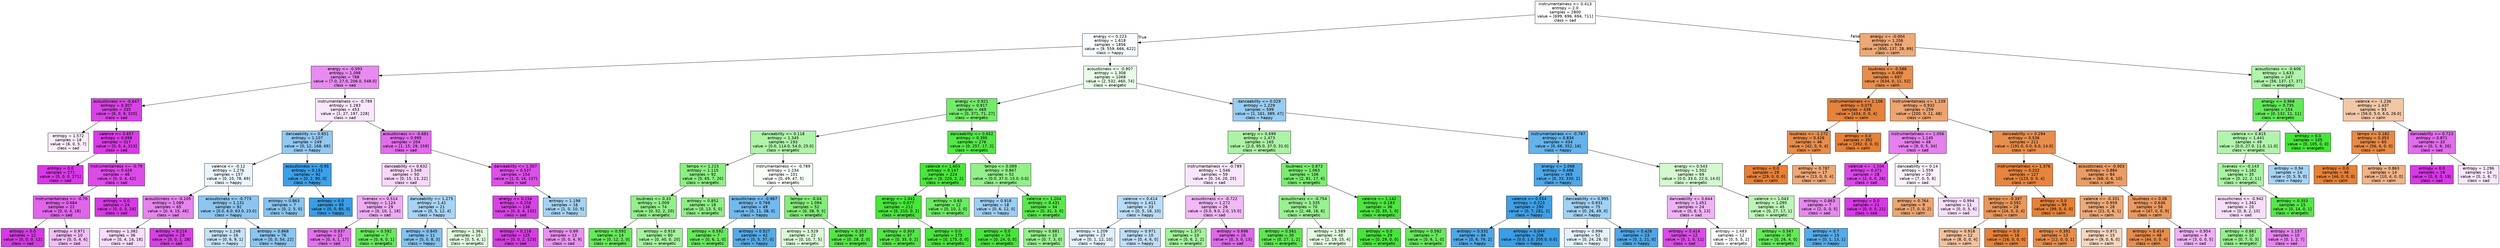 digraph Tree {
node [shape=box, style="filled", color="black", fontname="helvetica"] ;
edge [fontname="helvetica"] ;
0 [label="instrumentalness <= 0.413\nentropy = 2.0\nsamples = 2800\nvalue = [699, 696, 694, 711]\nclass = sad", fillcolor="#fffeff"] ;
1 [label="energy <= 0.223\nentropy = 1.618\nsamples = 1856\nvalue = [9, 559, 666, 622]\nclass = happy", fillcolor="#f8fcfe"] ;
0 -> 1 [labeldistance=2.5, labelangle=45, headlabel="True"] ;
2 [label="energy <= -0.593\nentropy = 1.098\nsamples = 788\nvalue = [7.0, 27.0, 206.0, 548.0]\nclass = sad", fillcolor="#e78bf0"] ;
1 -> 2 ;
3 [label="acousticness <= -0.647\nentropy = 0.307\nsamples = 335\nvalue = [6, 0, 9, 320]\nclass = sad", fillcolor="#d942e6"] ;
2 -> 3 ;
4 [label="entropy = 1.572\nsamples = 18\nvalue = [6, 0, 5, 7]\nclass = sad", fillcolor="#fceefd"] ;
3 -> 4 ;
5 [label="valence <= 0.657\nentropy = 0.098\nsamples = 317\nvalue = [0, 0, 4, 313]\nclass = sad", fillcolor="#d83ce5"] ;
3 -> 5 ;
6 [label="entropy = 0.0\nsamples = 271\nvalue = [0, 0, 0, 271]\nclass = sad", fillcolor="#d739e5"] ;
5 -> 6 ;
7 [label="instrumentalness <= -0.79\nentropy = 0.426\nsamples = 46\nvalue = [0, 0, 4, 42]\nclass = sad", fillcolor="#db4ce7"] ;
5 -> 7 ;
8 [label="instrumentalness <= -0.79\nentropy = 0.684\nsamples = 22\nvalue = [0, 0, 4, 18]\nclass = sad", fillcolor="#e065eb"] ;
7 -> 8 ;
9 [label="entropy = 0.0\nsamples = 12\nvalue = [0, 0, 0, 12]\nclass = sad", fillcolor="#d739e5"] ;
8 -> 9 ;
10 [label="entropy = 0.971\nsamples = 10\nvalue = [0, 0, 4, 6]\nclass = sad", fillcolor="#f2bdf6"] ;
8 -> 10 ;
11 [label="entropy = 0.0\nsamples = 24\nvalue = [0, 0, 0, 24]\nclass = sad", fillcolor="#d739e5"] ;
7 -> 11 ;
12 [label="instrumentalness <= -0.789\nentropy = 1.283\nsamples = 453\nvalue = [1, 27, 197, 228]\nclass = sad", fillcolor="#fae7fc"] ;
2 -> 12 ;
13 [label="danceability <= 0.851\nentropy = 1.107\nsamples = 249\nvalue = [0, 12, 168, 69]\nclass = happy", fillcolor="#92c9f1"] ;
12 -> 13 ;
14 [label="valence <= -0.12\nentropy = 1.276\nsamples = 157\nvalue = [0, 10, 78, 69]\nclass = happy", fillcolor="#ebf5fc"] ;
13 -> 14 ;
15 [label="acousticness <= -0.105\nentropy = 1.089\nsamples = 65\nvalue = [0, 4, 15, 46]\nclass = sad", fillcolor="#e684ef"] ;
14 -> 15 ;
16 [label="entropy = 1.382\nsamples = 36\nvalue = [0, 4, 14, 18]\nclass = sad", fillcolor="#f8dbfa"] ;
15 -> 16 ;
17 [label="entropy = 0.216\nsamples = 29\nvalue = [0, 0, 1, 28]\nclass = sad", fillcolor="#d840e6"] ;
15 -> 17 ;
18 [label="acousticness <= -0.773\nentropy = 1.131\nsamples = 92\nvalue = [0.0, 6.0, 63.0, 23.0]\nclass = happy", fillcolor="#8cc6f0"] ;
14 -> 18 ;
19 [label="entropy = 1.248\nsamples = 16\nvalue = [0, 6, 9, 1]\nclass = happy", fillcolor="#c4e2f7"] ;
18 -> 19 ;
20 [label="entropy = 0.868\nsamples = 76\nvalue = [0, 0, 54, 22]\nclass = happy", fillcolor="#8ac5f0"] ;
18 -> 20 ;
21 [label="acousticness <= -0.95\nentropy = 0.151\nsamples = 92\nvalue = [0, 2, 90, 0]\nclass = happy", fillcolor="#3d9fe6"] ;
13 -> 21 ;
22 [label="entropy = 0.863\nsamples = 7\nvalue = [0, 2, 5, 0]\nclass = happy", fillcolor="#88c4ef"] ;
21 -> 22 ;
23 [label="entropy = 0.0\nsamples = 85\nvalue = [0, 0, 85, 0]\nclass = happy", fillcolor="#399de5"] ;
21 -> 23 ;
24 [label="acousticness <= -0.681\nentropy = 0.995\nsamples = 204\nvalue = [1, 15, 29, 159]\nclass = sad", fillcolor="#e16cec"] ;
12 -> 24 ;
25 [label="danceability <= 0.632\nentropy = 1.548\nsamples = 50\nvalue = [0, 15, 13, 22]\nclass = sad", fillcolor="#f7d7fa"] ;
24 -> 25 ;
26 [label="liveness <= 0.514\nentropy = 1.124\nsamples = 29\nvalue = [0, 10, 1, 18]\nclass = sad", fillcolor="#eeacf4"] ;
25 -> 26 ;
27 [label="entropy = 0.937\nsamples = 22\nvalue = [0, 4, 1, 17]\nclass = sad", fillcolor="#e270ec"] ;
26 -> 27 ;
28 [label="entropy = 0.592\nsamples = 7\nvalue = [0, 6, 0, 1]\nclass = energetic", fillcolor="#66e95a"] ;
26 -> 28 ;
29 [label="danceability <= 1.275\nentropy = 1.41\nsamples = 21\nvalue = [0, 5, 12, 4]\nclass = happy", fillcolor="#a8d4f4"] ;
25 -> 29 ;
30 [label="entropy = 0.845\nsamples = 11\nvalue = [0, 0, 8, 3]\nclass = happy", fillcolor="#83c2ef"] ;
29 -> 30 ;
31 [label="entropy = 1.361\nsamples = 10\nvalue = [0, 5, 4, 1]\nclass = energetic", fillcolor="#e0fbde"] ;
29 -> 31 ;
32 [label="danceability <= 1.307\nentropy = 0.537\nsamples = 154\nvalue = [1, 0, 16, 137]\nclass = sad", fillcolor="#dc51e8"] ;
24 -> 32 ;
33 [label="energy <= 0.154\nentropy = 0.258\nsamples = 138\nvalue = [0, 0, 6, 132]\nclass = sad", fillcolor="#d942e6"] ;
32 -> 33 ;
34 [label="entropy = 0.118\nsamples = 125\nvalue = [0, 0, 2, 123]\nclass = sad", fillcolor="#d83ce5"] ;
33 -> 34 ;
35 [label="entropy = 0.89\nsamples = 13\nvalue = [0, 0, 4, 9]\nclass = sad", fillcolor="#e991f1"] ;
33 -> 35 ;
36 [label="entropy = 1.198\nsamples = 16\nvalue = [1, 0, 10, 5]\nclass = happy", fillcolor="#a5d2f3"] ;
32 -> 36 ;
37 [label="acousticness <= -0.907\nentropy = 1.308\nsamples = 1068\nvalue = [2, 532, 460, 74]\nclass = energetic", fillcolor="#e9fce8"] ;
1 -> 37 ;
38 [label="energy <= 0.921\nentropy = 0.917\nsamples = 469\nvalue = [0, 371, 71, 27]\nclass = energetic", fillcolor="#74eb6a"] ;
37 -> 38 ;
39 [label="danceability <= 0.118\nentropy = 1.345\nsamples = 193\nvalue = [0.0, 114.0, 54.0, 25.0]\nclass = energetic", fillcolor="#b0f4aa"] ;
38 -> 39 ;
40 [label="tempo <= 1.215\nentropy = 1.115\nsamples = 92\nvalue = [0, 65, 7, 20]\nclass = energetic", fillcolor="#8cef83"] ;
39 -> 40 ;
41 [label="loudness <= 0.33\nentropy = 1.009\nsamples = 74\nvalue = [0, 52, 2, 20]\nclass = energetic", fillcolor="#92f08a"] ;
40 -> 41 ;
42 [label="entropy = 0.592\nsamples = 14\nvalue = [0, 12, 2, 0]\nclass = energetic", fillcolor="#66e95a"] ;
41 -> 42 ;
43 [label="entropy = 0.918\nsamples = 60\nvalue = [0, 40, 0, 20]\nclass = energetic", fillcolor="#a3f29c"] ;
41 -> 43 ;
44 [label="entropy = 0.852\nsamples = 18\nvalue = [0, 13, 5, 0]\nclass = energetic", fillcolor="#8eef85"] ;
40 -> 44 ;
45 [label="instrumentalness <= -0.789\nentropy = 1.234\nsamples = 101\nvalue = [0, 49, 47, 5]\nclass = energetic", fillcolor="#f8fef8"] ;
39 -> 45 ;
46 [label="acousticness <= -0.967\nentropy = 0.768\nsamples = 49\nvalue = [0, 11, 38, 0]\nclass = happy", fillcolor="#72b9ed"] ;
45 -> 46 ;
47 [label="entropy = 0.592\nsamples = 7\nvalue = [0, 6, 1, 0]\nclass = energetic", fillcolor="#66e95a"] ;
46 -> 47 ;
48 [label="entropy = 0.527\nsamples = 42\nvalue = [0, 5, 37, 0]\nclass = happy", fillcolor="#54aae9"] ;
46 -> 48 ;
49 [label="tempo <= -0.04\nentropy = 1.094\nsamples = 52\nvalue = [0, 38, 9, 5]\nclass = energetic", fillcolor="#83ed79"] ;
45 -> 49 ;
50 [label="entropy = 1.529\nsamples = 22\nvalue = [0, 10, 7, 5]\nclass = energetic", fillcolor="#dafad7"] ;
49 -> 50 ;
51 [label="entropy = 0.353\nsamples = 30\nvalue = [0, 28, 2, 0]\nclass = energetic", fillcolor="#54e747"] ;
49 -> 51 ;
52 [label="danceability <= 0.652\nentropy = 0.395\nsamples = 276\nvalue = [0, 257, 17, 2]\nclass = energetic", fillcolor="#54e748"] ;
38 -> 52 ;
53 [label="valence <= 1.603\nentropy = 0.147\nsamples = 224\nvalue = [0, 220, 2, 2]\nclass = energetic", fillcolor="#4ae53d"] ;
52 -> 53 ;
54 [label="energy <= 1.041\nentropy = 0.077\nsamples = 212\nvalue = [0, 210, 0, 2]\nclass = energetic", fillcolor="#49e53b"] ;
53 -> 54 ;
55 [label="entropy = 0.303\nsamples = 37\nvalue = [0, 35, 0, 2]\nclass = energetic", fillcolor="#52e644"] ;
54 -> 55 ;
56 [label="entropy = 0.0\nsamples = 175\nvalue = [0, 175, 0, 0]\nclass = energetic", fillcolor="#47e539"] ;
54 -> 56 ;
57 [label="entropy = 0.65\nsamples = 12\nvalue = [0, 10, 2, 0]\nclass = energetic", fillcolor="#6cea61"] ;
53 -> 57 ;
58 [label="tempo <= 0.089\nentropy = 0.867\nsamples = 52\nvalue = [0.0, 37.0, 15.0, 0.0]\nclass = energetic", fillcolor="#92f089"] ;
52 -> 58 ;
59 [label="entropy = 0.918\nsamples = 18\nvalue = [0, 6, 12, 0]\nclass = happy", fillcolor="#9ccef2"] ;
58 -> 59 ;
60 [label="valence <= 1.204\nentropy = 0.431\nsamples = 34\nvalue = [0, 31, 3, 0]\nclass = energetic", fillcolor="#59e84c"] ;
58 -> 60 ;
61 [label="entropy = 0.0\nsamples = 24\nvalue = [0, 24, 0, 0]\nclass = energetic", fillcolor="#47e539"] ;
60 -> 61 ;
62 [label="entropy = 0.881\nsamples = 10\nvalue = [0, 7, 3, 0]\nclass = energetic", fillcolor="#96f08e"] ;
60 -> 62 ;
63 [label="danceability <= 0.029\nentropy = 1.229\nsamples = 599\nvalue = [2, 161, 389, 47]\nclass = happy", fillcolor="#98ccf1"] ;
37 -> 63 ;
64 [label="energy <= 0.699\nentropy = 1.473\nsamples = 165\nvalue = [2.0, 95.0, 37.0, 31.0]\nclass = energetic", fillcolor="#acf3a5"] ;
63 -> 64 ;
65 [label="instrumentalness <= -0.789\nentropy = 1.546\nsamples = 59\nvalue = [0, 14, 20, 25]\nclass = sad", fillcolor="#fae6fc"] ;
64 -> 65 ;
66 [label="valence <= 0.414\nentropy = 1.411\nsamples = 33\nvalue = [0, 5, 18, 10]\nclass = happy", fillcolor="#baddf6"] ;
65 -> 66 ;
67 [label="entropy = 1.209\nsamples = 23\nvalue = [0, 1, 12, 10]\nclass = happy", fillcolor="#e1f0fb"] ;
66 -> 67 ;
68 [label="entropy = 0.971\nsamples = 10\nvalue = [0, 4, 6, 0]\nclass = happy", fillcolor="#bddef6"] ;
66 -> 68 ;
69 [label="acousticness <= -0.722\nentropy = 1.272\nsamples = 26\nvalue = [0.0, 9.0, 2.0, 15.0]\nclass = sad", fillcolor="#f1b9f6"] ;
65 -> 69 ;
70 [label="entropy = 1.371\nsamples = 10\nvalue = [0, 6, 2, 2]\nclass = energetic", fillcolor="#a3f29c"] ;
69 -> 70 ;
71 [label="entropy = 0.696\nsamples = 16\nvalue = [0, 3, 0, 13]\nclass = sad", fillcolor="#e067eb"] ;
69 -> 71 ;
72 [label="loudness <= 0.873\nentropy = 1.063\nsamples = 106\nvalue = [2, 81, 17, 6]\nclass = energetic", fillcolor="#7bec71"] ;
64 -> 72 ;
73 [label="acousticness <= -0.754\nentropy = 1.335\nsamples = 70\nvalue = [2, 46, 16, 6]\nclass = energetic", fillcolor="#99f191"] ;
72 -> 73 ;
74 [label="entropy = 0.561\nsamples = 30\nvalue = [0, 27, 1, 2]\nclass = energetic", fillcolor="#5be84e"] ;
73 -> 74 ;
75 [label="entropy = 1.589\nsamples = 40\nvalue = [2, 19, 15, 4]\nclass = energetic", fillcolor="#e2fbdf"] ;
73 -> 75 ;
76 [label="valence <= 1.142\nentropy = 0.183\nsamples = 36\nvalue = [0, 35, 1, 0]\nclass = energetic", fillcolor="#4ce63f"] ;
72 -> 76 ;
77 [label="entropy = 0.0\nsamples = 29\nvalue = [0, 29, 0, 0]\nclass = energetic", fillcolor="#47e539"] ;
76 -> 77 ;
78 [label="entropy = 0.592\nsamples = 7\nvalue = [0, 6, 1, 0]\nclass = energetic", fillcolor="#66e95a"] ;
76 -> 78 ;
79 [label="instrumentalness <= -0.787\nentropy = 0.834\nsamples = 434\nvalue = [0, 66, 352, 16]\nclass = happy", fillcolor="#65b3eb"] ;
63 -> 79 ;
80 [label="energy <= 1.066\nentropy = 0.486\nsamples = 365\nvalue = [0, 33, 330, 2]\nclass = happy", fillcolor="#4ea7e8"] ;
79 -> 80 ;
81 [label="valence <= 0.554\nentropy = 0.223\nsamples = 290\nvalue = [0, 7, 281, 2]\nclass = happy", fillcolor="#3fa0e6"] ;
80 -> 81 ;
82 [label="entropy = 0.531\nsamples = 84\nvalue = [0, 6, 76, 2]\nclass = happy", fillcolor="#4da7e8"] ;
81 -> 82 ;
83 [label="entropy = 0.044\nsamples = 206\nvalue = [0.0, 1.0, 205.0, 0.0]\nclass = happy", fillcolor="#3a9de5"] ;
81 -> 83 ;
84 [label="danceability <= 0.995\nentropy = 0.931\nsamples = 75\nvalue = [0, 26, 49, 0]\nclass = happy", fillcolor="#a2d1f3"] ;
80 -> 84 ;
85 [label="entropy = 0.996\nsamples = 52\nvalue = [0, 24, 28, 0]\nclass = happy", fillcolor="#e3f1fb"] ;
84 -> 85 ;
86 [label="entropy = 0.426\nsamples = 23\nvalue = [0, 2, 21, 0]\nclass = happy", fillcolor="#4ca6e7"] ;
84 -> 86 ;
87 [label="energy <= 0.543\nentropy = 1.502\nsamples = 69\nvalue = [0.0, 33.0, 22.0, 14.0]\nclass = energetic", fillcolor="#d4f9d1"] ;
79 -> 87 ;
88 [label="danceability <= 0.644\nentropy = 1.451\nsamples = 24\nvalue = [0, 6, 5, 13]\nclass = sad", fillcolor="#efb2f5"] ;
87 -> 88 ;
89 [label="entropy = 0.414\nsamples = 12\nvalue = [0, 1, 0, 11]\nclass = sad", fillcolor="#db4be7"] ;
88 -> 89 ;
90 [label="entropy = 1.483\nsamples = 12\nvalue = [0, 5, 5, 2]\nclass = energetic", fillcolor="#ffffff"] ;
88 -> 90 ;
91 [label="valence <= 1.043\nentropy = 1.095\nsamples = 45\nvalue = [0, 27, 17, 1]\nclass = energetic", fillcolor="#bdf6b8"] ;
87 -> 91 ;
92 [label="entropy = 0.567\nsamples = 30\nvalue = [0, 26, 4, 0]\nclass = energetic", fillcolor="#63e957"] ;
91 -> 92 ;
93 [label="entropy = 0.7\nsamples = 15\nvalue = [0, 1, 13, 1]\nclass = happy", fillcolor="#55abe9"] ;
91 -> 93 ;
94 [label="energy <= -0.004\nentropy = 1.206\nsamples = 944\nvalue = [690, 137, 28, 89]\nclass = calm", fillcolor="#eda977"] ;
0 -> 94 [labeldistance=2.5, labelangle=-45, headlabel="False"] ;
95 [label="loudness <= -0.588\nentropy = 0.498\nsamples = 697\nvalue = [634, 0, 11, 52]\nclass = calm", fillcolor="#e88d4c"] ;
94 -> 95 ;
96 [label="instrumentalness <= 1.108\nentropy = 0.075\nsamples = 438\nvalue = [434, 0, 0, 4]\nclass = calm", fillcolor="#e5823b"] ;
95 -> 96 ;
97 [label="loudness <= -1.272\nentropy = 0.426\nsamples = 46\nvalue = [42, 0, 0, 4]\nclass = calm", fillcolor="#e78d4c"] ;
96 -> 97 ;
98 [label="entropy = 0.0\nsamples = 29\nvalue = [29, 0, 0, 0]\nclass = calm", fillcolor="#e58139"] ;
97 -> 98 ;
99 [label="entropy = 0.787\nsamples = 17\nvalue = [13, 0, 0, 4]\nclass = calm", fillcolor="#eda876"] ;
97 -> 99 ;
100 [label="entropy = 0.0\nsamples = 392\nvalue = [392, 0, 0, 0]\nclass = calm", fillcolor="#e58139"] ;
96 -> 100 ;
101 [label="instrumentalness <= 1.239\nentropy = 0.932\nsamples = 259\nvalue = [200, 0, 11, 48]\nclass = calm", fillcolor="#eca470"] ;
95 -> 101 ;
102 [label="instrumentalness <= 1.056\nentropy = 1.145\nsamples = 48\nvalue = [9, 0, 5, 34]\nclass = sad", fillcolor="#e580ee"] ;
101 -> 102 ;
103 [label="valence <= -1.104\nentropy = 0.371\nsamples = 28\nvalue = [2, 0, 0, 26]\nclass = sad", fillcolor="#da48e7"] ;
102 -> 103 ;
104 [label="entropy = 0.863\nsamples = 7\nvalue = [2, 0, 0, 5]\nclass = sad", fillcolor="#e788ef"] ;
103 -> 104 ;
105 [label="entropy = 0.0\nsamples = 21\nvalue = [0, 0, 0, 21]\nclass = sad", fillcolor="#d739e5"] ;
103 -> 105 ;
106 [label="danceability <= 0.14\nentropy = 1.559\nsamples = 20\nvalue = [7, 0, 5, 8]\nclass = sad", fillcolor="#fcf0fd"] ;
102 -> 106 ;
107 [label="entropy = 0.764\nsamples = 9\nvalue = [7, 0, 0, 2]\nclass = calm", fillcolor="#eca572"] ;
106 -> 107 ;
108 [label="entropy = 0.994\nsamples = 11\nvalue = [0, 0, 5, 6]\nclass = sad", fillcolor="#f8defb"] ;
106 -> 108 ;
109 [label="danceability <= 0.294\nentropy = 0.536\nsamples = 211\nvalue = [191.0, 0.0, 6.0, 14.0]\nclass = calm", fillcolor="#e88e4d"] ;
101 -> 109 ;
110 [label="instrumentalness <= 1.376\nentropy = 0.202\nsamples = 127\nvalue = [123, 0, 0, 4]\nclass = calm", fillcolor="#e6853f"] ;
109 -> 110 ;
111 [label="tempo <= -0.397\nentropy = 0.592\nsamples = 28\nvalue = [24, 0, 0, 4]\nclass = calm", fillcolor="#e9965a"] ;
110 -> 111 ;
112 [label="entropy = 0.918\nsamples = 12\nvalue = [8, 0, 0, 4]\nclass = calm", fillcolor="#f2c09c"] ;
111 -> 112 ;
113 [label="entropy = 0.0\nsamples = 16\nvalue = [16, 0, 0, 0]\nclass = calm", fillcolor="#e58139"] ;
111 -> 113 ;
114 [label="entropy = 0.0\nsamples = 99\nvalue = [99, 0, 0, 0]\nclass = calm", fillcolor="#e58139"] ;
110 -> 114 ;
115 [label="acousticness <= -0.003\nentropy = 0.884\nsamples = 84\nvalue = [68, 0, 6, 10]\nclass = calm", fillcolor="#eb9c64"] ;
109 -> 115 ;
116 [label="valence <= -0.331\nentropy = 0.959\nsamples = 28\nvalue = [21, 0, 6, 1]\nclass = calm", fillcolor="#eda978"] ;
115 -> 116 ;
117 [label="entropy = 0.391\nsamples = 13\nvalue = [12, 0, 0, 1]\nclass = calm", fillcolor="#e78c49"] ;
116 -> 117 ;
118 [label="entropy = 0.971\nsamples = 15\nvalue = [9, 0, 6, 0]\nclass = calm", fillcolor="#f6d5bd"] ;
116 -> 118 ;
119 [label="loudness <= 0.08\nentropy = 0.636\nsamples = 56\nvalue = [47, 0, 0, 9]\nclass = calm", fillcolor="#ea995f"] ;
115 -> 119 ;
120 [label="entropy = 0.414\nsamples = 48\nvalue = [44, 0, 0, 4]\nclass = calm", fillcolor="#e78c4b"] ;
119 -> 120 ;
121 [label="entropy = 0.954\nsamples = 8\nvalue = [3, 0, 0, 5]\nclass = sad", fillcolor="#efb0f5"] ;
119 -> 121 ;
122 [label="acousticness <= -0.606\nentropy = 1.633\nsamples = 247\nvalue = [56, 137, 17, 37]\nclass = energetic", fillcolor="#b1f4ab"] ;
94 -> 122 ;
123 [label="energy <= 0.968\nentropy = 0.735\nsamples = 154\nvalue = [0, 132, 11, 11]\nclass = energetic", fillcolor="#63e957"] ;
122 -> 123 ;
124 [label="valence <= 0.815\nentropy = 1.441\nsamples = 49\nvalue = [0.0, 27.0, 11.0, 11.0]\nclass = energetic", fillcolor="#b2f4ac"] ;
123 -> 124 ;
125 [label="liveness <= -0.143\nentropy = 1.182\nsamples = 35\nvalue = [0, 22, 2, 11]\nclass = energetic", fillcolor="#abf3a4"] ;
124 -> 125 ;
126 [label="acousticness <= -0.942\nentropy = 1.361\nsamples = 20\nvalue = [0, 8, 2, 10]\nclass = sad", fillcolor="#f8defb"] ;
125 -> 126 ;
127 [label="entropy = 0.881\nsamples = 10\nvalue = [0, 7, 0, 3]\nclass = energetic", fillcolor="#96f08e"] ;
126 -> 127 ;
128 [label="entropy = 1.157\nsamples = 10\nvalue = [0, 1, 2, 7]\nclass = sad", fillcolor="#e683ef"] ;
126 -> 128 ;
129 [label="entropy = 0.353\nsamples = 15\nvalue = [0, 14, 0, 1]\nclass = energetic", fillcolor="#54e747"] ;
125 -> 129 ;
130 [label="entropy = 0.94\nsamples = 14\nvalue = [0, 5, 9, 0]\nclass = happy", fillcolor="#a7d3f3"] ;
124 -> 130 ;
131 [label="entropy = 0.0\nsamples = 105\nvalue = [0, 105, 0, 0]\nclass = energetic", fillcolor="#47e539"] ;
123 -> 131 ;
132 [label="valence <= -1.236\nentropy = 1.437\nsamples = 93\nvalue = [56.0, 5.0, 6.0, 26.0]\nclass = calm", fillcolor="#f3c7a6"] ;
122 -> 132 ;
133 [label="tempo <= 0.182\nentropy = 0.353\nsamples = 60\nvalue = [56, 4, 0, 0]\nclass = calm", fillcolor="#e78a47"] ;
132 -> 133 ;
134 [label="entropy = 0.0\nsamples = 46\nvalue = [46, 0, 0, 0]\nclass = calm", fillcolor="#e58139"] ;
133 -> 134 ;
135 [label="entropy = 0.863\nsamples = 14\nvalue = [10, 4, 0, 0]\nclass = calm", fillcolor="#efb388"] ;
133 -> 135 ;
136 [label="danceability <= 0.723\nentropy = 0.871\nsamples = 33\nvalue = [0, 1, 6, 26]\nclass = sad", fillcolor="#e16cec"] ;
132 -> 136 ;
137 [label="entropy = 0.0\nsamples = 19\nvalue = [0, 0, 0, 19]\nclass = sad", fillcolor="#d739e5"] ;
136 -> 137 ;
138 [label="entropy = 1.296\nsamples = 14\nvalue = [0, 1, 6, 7]\nclass = sad", fillcolor="#fae6fc"] ;
136 -> 138 ;
}